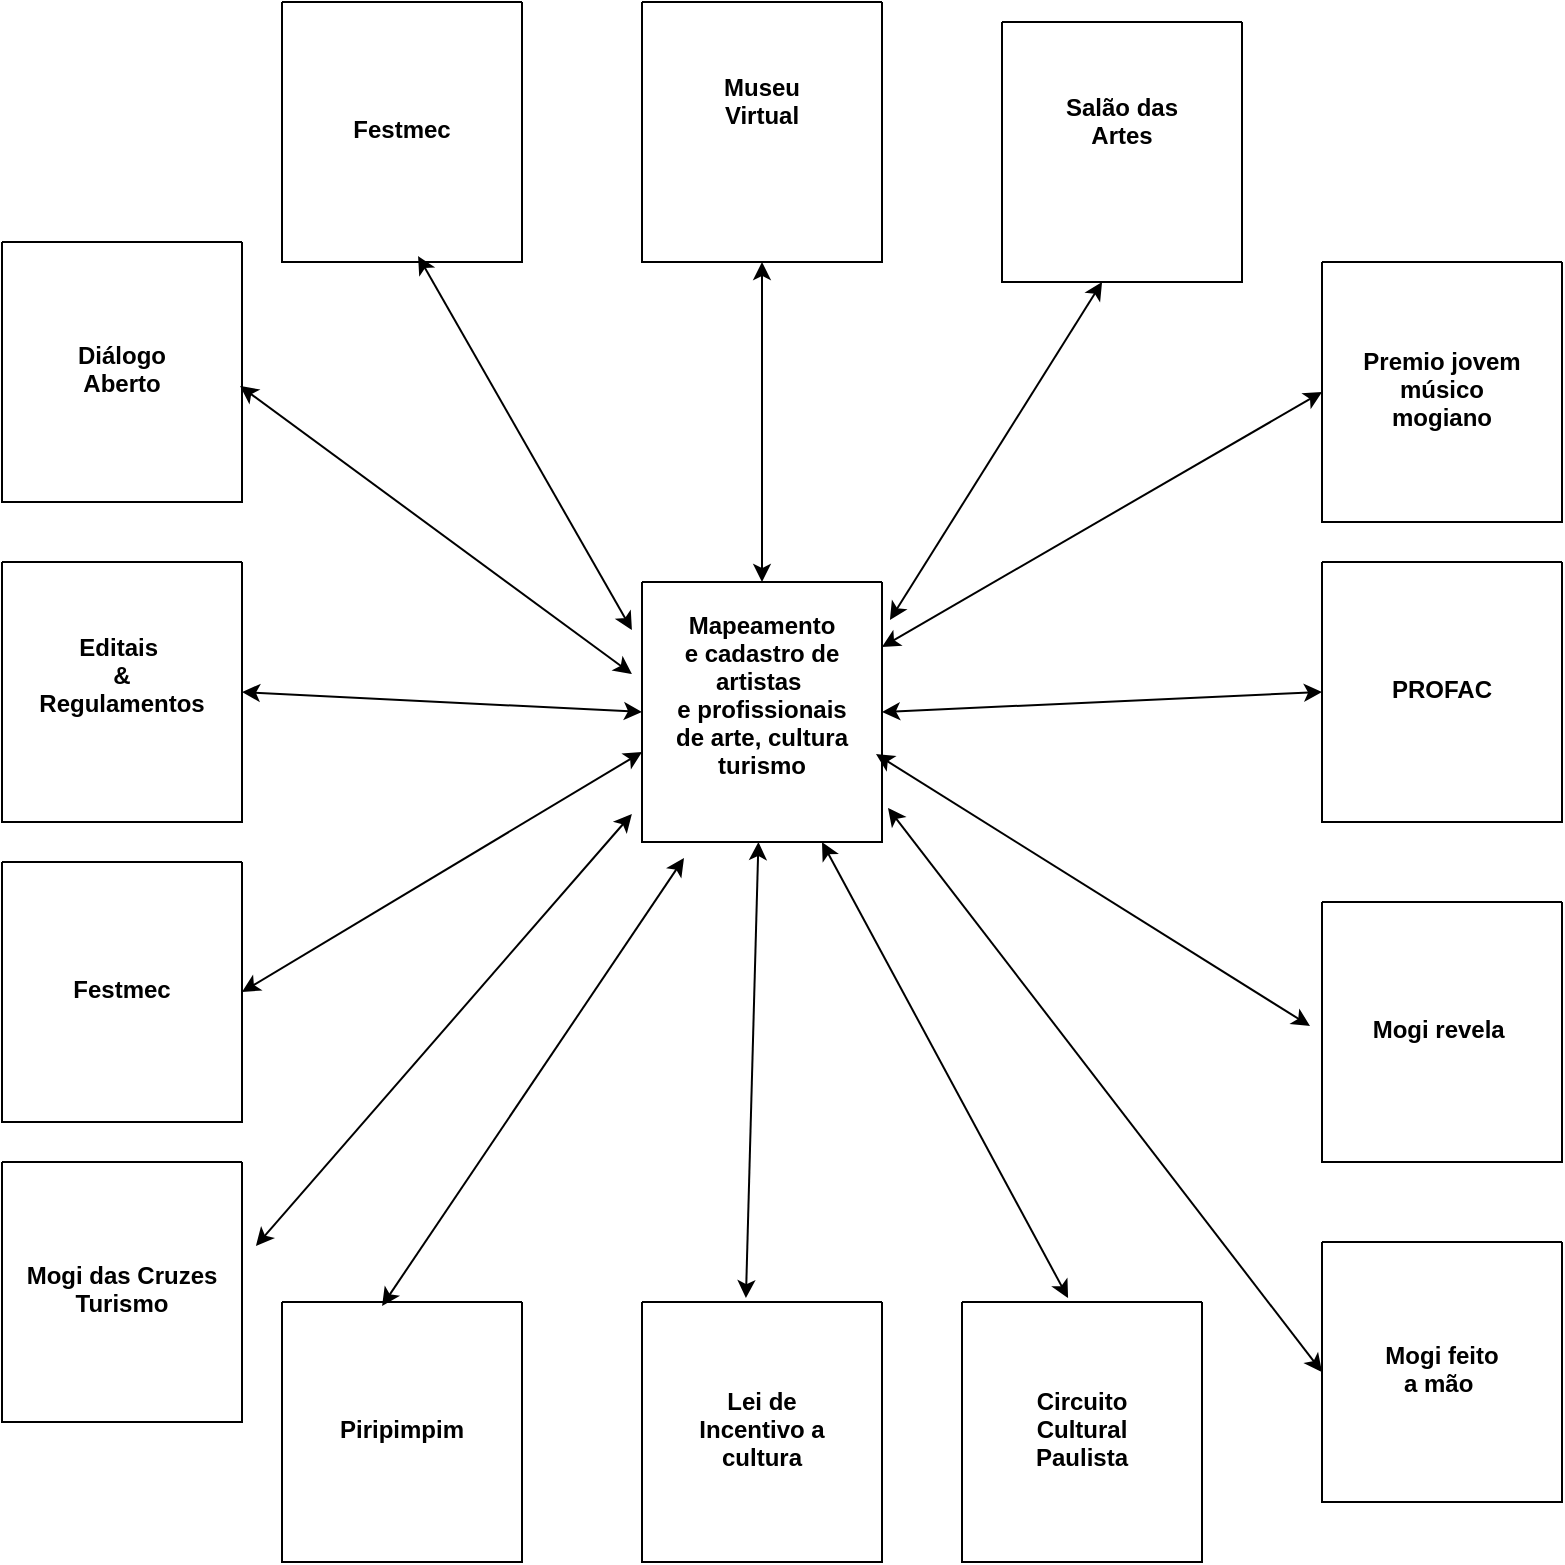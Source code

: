 <mxfile version="21.1.2" type="github">
  <diagram name="Page-1" id="42789a77-a242-8287-6e28-9cd8cfd52e62">
    <mxGraphModel dx="1121" dy="607" grid="1" gridSize="10" guides="1" tooltips="1" connect="1" arrows="1" fold="1" page="1" pageScale="1" pageWidth="1100" pageHeight="850" background="none" math="0" shadow="0">
      <root>
        <mxCell id="0" />
        <mxCell id="1" parent="0" />
        <mxCell id="hQ9OTcFgXKa0fK0UkeyK-3" value="&#xa;&#xa;&#xa;&#xa;&#xa;&#xa;&#xa;&#xa;Museu&#xa;Virtual&#xa;" style="swimlane;startSize=0;" vertex="1" parent="1">
          <mxGeometry x="430" y="30" width="120" height="130" as="geometry" />
        </mxCell>
        <mxCell id="hQ9OTcFgXKa0fK0UkeyK-5" value="" style="endArrow=classic;startArrow=classic;html=1;rounded=0;entryX=0.5;entryY=0;entryDx=0;entryDy=0;" edge="1" parent="1" source="hQ9OTcFgXKa0fK0UkeyK-3">
          <mxGeometry width="50" height="50" relative="1" as="geometry">
            <mxPoint x="280" y="390" as="sourcePoint" />
            <mxPoint x="490" y="320" as="targetPoint" />
          </mxGeometry>
        </mxCell>
        <mxCell id="hQ9OTcFgXKa0fK0UkeyK-6" value="" style="endArrow=classic;startArrow=classic;html=1;rounded=0;exitX=1;exitY=0.5;exitDx=0;exitDy=0;entryX=0;entryY=0.5;entryDx=0;entryDy=0;" edge="1" parent="1" source="hQ9OTcFgXKa0fK0UkeyK-13" target="hQ9OTcFgXKa0fK0UkeyK-7">
          <mxGeometry width="50" height="50" relative="1" as="geometry">
            <mxPoint x="580" y="387" as="sourcePoint" />
            <mxPoint x="720" y="383" as="targetPoint" />
          </mxGeometry>
        </mxCell>
        <mxCell id="hQ9OTcFgXKa0fK0UkeyK-7" value="&#xa;&#xa;&#xa;&#xa;&#xa;&#xa;&#xa;&#xa;&#xa;PROFAC" style="swimlane;startSize=0;" vertex="1" parent="1">
          <mxGeometry x="770" y="310" width="120" height="130" as="geometry" />
        </mxCell>
        <mxCell id="hQ9OTcFgXKa0fK0UkeyK-8" value="&#xa;&#xa;&#xa;&#xa;&#xa;&#xa;&#xa;&#xa;&#xa;Lei de&#xa;Incentivo a&#xa;cultura" style="swimlane;startSize=0;" vertex="1" parent="1">
          <mxGeometry x="430" y="680" width="120" height="130" as="geometry" />
        </mxCell>
        <mxCell id="hQ9OTcFgXKa0fK0UkeyK-10" value="" style="endArrow=classic;startArrow=classic;html=1;rounded=0;exitX=0.433;exitY=-0.015;exitDx=0;exitDy=0;exitPerimeter=0;" edge="1" parent="1" source="hQ9OTcFgXKa0fK0UkeyK-8" target="hQ9OTcFgXKa0fK0UkeyK-13">
          <mxGeometry width="50" height="50" relative="1" as="geometry">
            <mxPoint x="250" y="554" as="sourcePoint" />
            <mxPoint x="490" y="490" as="targetPoint" />
          </mxGeometry>
        </mxCell>
        <mxCell id="hQ9OTcFgXKa0fK0UkeyK-11" value="&#xa;&#xa;&#xa;&#xa;&#xa;&#xa;&#xa;&#xa;Editais &#xa;&amp;&#xa;Regulamentos" style="swimlane;startSize=0;" vertex="1" parent="1">
          <mxGeometry x="110" y="310" width="120" height="130" as="geometry" />
        </mxCell>
        <mxCell id="hQ9OTcFgXKa0fK0UkeyK-12" value="" style="endArrow=classic;startArrow=classic;html=1;rounded=0;exitX=1;exitY=0.5;exitDx=0;exitDy=0;entryX=0;entryY=0.5;entryDx=0;entryDy=0;" edge="1" parent="1" source="hQ9OTcFgXKa0fK0UkeyK-11" target="hQ9OTcFgXKa0fK0UkeyK-13">
          <mxGeometry width="50" height="50" relative="1" as="geometry">
            <mxPoint x="290" y="400" as="sourcePoint" />
            <mxPoint x="399.05" y="389.02" as="targetPoint" />
          </mxGeometry>
        </mxCell>
        <mxCell id="hQ9OTcFgXKa0fK0UkeyK-13" value="&#xa;&#xa;&#xa;&#xa;&#xa;&#xa;&#xa;&#xa;&#xa;Mapeamento&#xa;e cadastro de&#xa;artistas &#xa;e profissionais&#xa;de arte, cultura&#xa;turismo&#xa;" style="swimlane;startSize=0;" vertex="1" parent="1">
          <mxGeometry x="430" y="320" width="120" height="130" as="geometry" />
        </mxCell>
        <mxCell id="hQ9OTcFgXKa0fK0UkeyK-14" value="&#xa;&#xa;&#xa;&#xa;&#xa;&#xa;&#xa;&#xa;&#xa;Salão das&#xa;Artes&#xa;&#xa;" style="swimlane;startSize=0;" vertex="1" parent="1">
          <mxGeometry x="610" y="40" width="120" height="130" as="geometry" />
        </mxCell>
        <mxCell id="hQ9OTcFgXKa0fK0UkeyK-15" value="" style="endArrow=classic;startArrow=classic;html=1;rounded=0;entryX=1.033;entryY=0.146;entryDx=0;entryDy=0;entryPerimeter=0;exitX=0.417;exitY=1;exitDx=0;exitDy=0;exitPerimeter=0;" edge="1" parent="1" source="hQ9OTcFgXKa0fK0UkeyK-14" target="hQ9OTcFgXKa0fK0UkeyK-13">
          <mxGeometry width="50" height="50" relative="1" as="geometry">
            <mxPoint x="660" y="240" as="sourcePoint" />
            <mxPoint x="660" y="340" as="targetPoint" />
          </mxGeometry>
        </mxCell>
        <mxCell id="hQ9OTcFgXKa0fK0UkeyK-16" value="&#xa;&#xa;&#xa;&#xa;&#xa;&#xa;&#xa;&#xa;&#xa;Mogi feito&#xa;a mão " style="swimlane;startSize=0;" vertex="1" parent="1">
          <mxGeometry x="770" y="650" width="120" height="130" as="geometry" />
        </mxCell>
        <mxCell id="hQ9OTcFgXKa0fK0UkeyK-18" value="" style="endArrow=classic;startArrow=classic;html=1;rounded=0;entryX=0;entryY=0.5;entryDx=0;entryDy=0;exitX=1.025;exitY=0.869;exitDx=0;exitDy=0;exitPerimeter=0;" edge="1" parent="1" source="hQ9OTcFgXKa0fK0UkeyK-13" target="hQ9OTcFgXKa0fK0UkeyK-16">
          <mxGeometry width="50" height="50" relative="1" as="geometry">
            <mxPoint x="520" y="470" as="sourcePoint" />
            <mxPoint x="570" y="420" as="targetPoint" />
          </mxGeometry>
        </mxCell>
        <mxCell id="hQ9OTcFgXKa0fK0UkeyK-19" value="&#xa;&#xa;&#xa;&#xa;&#xa;&#xa;&#xa;&#xa;&#xa;Festmec" style="swimlane;startSize=0;" vertex="1" parent="1">
          <mxGeometry x="250" y="30" width="120" height="130" as="geometry" />
        </mxCell>
        <mxCell id="hQ9OTcFgXKa0fK0UkeyK-21" value="" style="endArrow=classic;startArrow=classic;html=1;rounded=0;entryX=-0.042;entryY=0.185;entryDx=0;entryDy=0;entryPerimeter=0;exitX=0.567;exitY=0.977;exitDx=0;exitDy=0;exitPerimeter=0;" edge="1" parent="1" source="hQ9OTcFgXKa0fK0UkeyK-19" target="hQ9OTcFgXKa0fK0UkeyK-13">
          <mxGeometry width="50" height="50" relative="1" as="geometry">
            <mxPoint x="299.5" y="260" as="sourcePoint" />
            <mxPoint x="299.5" y="360" as="targetPoint" />
          </mxGeometry>
        </mxCell>
        <mxCell id="hQ9OTcFgXKa0fK0UkeyK-24" value="&#xa;&#xa;&#xa;&#xa;&#xa;&#xa;&#xa;&#xa;&#xa;Festmec" style="swimlane;startSize=0;" vertex="1" parent="1">
          <mxGeometry x="110" y="460" width="120" height="130" as="geometry" />
        </mxCell>
        <mxCell id="hQ9OTcFgXKa0fK0UkeyK-25" value="" style="endArrow=classic;startArrow=classic;html=1;rounded=0;entryX=0;entryY=0.654;entryDx=0;entryDy=0;exitX=1;exitY=0.5;exitDx=0;exitDy=0;entryPerimeter=0;" edge="1" parent="1" source="hQ9OTcFgXKa0fK0UkeyK-24" target="hQ9OTcFgXKa0fK0UkeyK-13">
          <mxGeometry width="50" height="50" relative="1" as="geometry">
            <mxPoint x="300" y="460" as="sourcePoint" />
            <mxPoint x="407" y="527" as="targetPoint" />
          </mxGeometry>
        </mxCell>
        <mxCell id="hQ9OTcFgXKa0fK0UkeyK-27" value="&#xa;&#xa;&#xa;&#xa;&#xa;&#xa;&#xa;&#xa;&#xa;Piripimpim" style="swimlane;startSize=0;" vertex="1" parent="1">
          <mxGeometry x="250" y="680" width="120" height="130" as="geometry" />
        </mxCell>
        <mxCell id="hQ9OTcFgXKa0fK0UkeyK-31" value="" style="endArrow=classic;startArrow=classic;html=1;rounded=0;entryX=0.175;entryY=1.062;entryDx=0;entryDy=0;entryPerimeter=0;exitX=0.417;exitY=0.015;exitDx=0;exitDy=0;exitPerimeter=0;" edge="1" parent="1" source="hQ9OTcFgXKa0fK0UkeyK-27" target="hQ9OTcFgXKa0fK0UkeyK-13">
          <mxGeometry width="50" height="50" relative="1" as="geometry">
            <mxPoint x="173" y="600" as="sourcePoint" />
            <mxPoint x="447" y="480" as="targetPoint" />
          </mxGeometry>
        </mxCell>
        <mxCell id="hQ9OTcFgXKa0fK0UkeyK-32" value="&#xa;&#xa;&#xa;&#xa;&#xa;&#xa;&#xa;&#xa;&#xa;Circuito &#xa;Cultural&#xa;Paulista" style="swimlane;startSize=0;" vertex="1" parent="1">
          <mxGeometry x="590" y="680" width="120" height="130" as="geometry" />
        </mxCell>
        <mxCell id="hQ9OTcFgXKa0fK0UkeyK-33" value="" style="endArrow=classic;startArrow=classic;html=1;rounded=0;entryX=0.442;entryY=-0.015;entryDx=0;entryDy=0;exitX=1.025;exitY=0.869;exitDx=0;exitDy=0;exitPerimeter=0;entryPerimeter=0;" edge="1" parent="1" target="hQ9OTcFgXKa0fK0UkeyK-32">
          <mxGeometry width="50" height="50" relative="1" as="geometry">
            <mxPoint x="520" y="450" as="sourcePoint" />
            <mxPoint x="687" y="612" as="targetPoint" />
          </mxGeometry>
        </mxCell>
        <mxCell id="hQ9OTcFgXKa0fK0UkeyK-35" value="&#xa;&#xa;&#xa;&#xa;&#xa;&#xa;&#xa;&#xa;&#xa;Premio jovem&#xa;músico&#xa;mogiano" style="swimlane;startSize=0;" vertex="1" parent="1">
          <mxGeometry x="770" y="160" width="120" height="130" as="geometry" />
        </mxCell>
        <mxCell id="hQ9OTcFgXKa0fK0UkeyK-36" value="" style="endArrow=classic;startArrow=classic;html=1;rounded=0;entryX=1;entryY=0.25;entryDx=0;entryDy=0;exitX=0;exitY=0.5;exitDx=0;exitDy=0;" edge="1" parent="1" source="hQ9OTcFgXKa0fK0UkeyK-35" target="hQ9OTcFgXKa0fK0UkeyK-13">
          <mxGeometry width="50" height="50" relative="1" as="geometry">
            <mxPoint x="710" y="170" as="sourcePoint" />
            <mxPoint x="564" y="349" as="targetPoint" />
          </mxGeometry>
        </mxCell>
        <mxCell id="hQ9OTcFgXKa0fK0UkeyK-37" value="&#xa;&#xa;&#xa;&#xa;&#xa;&#xa;&#xa;&#xa;&#xa;Diálogo&#xa;Aberto" style="swimlane;startSize=0;" vertex="1" parent="1">
          <mxGeometry x="110" y="150" width="120" height="130" as="geometry" />
        </mxCell>
        <mxCell id="hQ9OTcFgXKa0fK0UkeyK-39" value="" style="endArrow=classic;startArrow=classic;html=1;rounded=0;entryX=-0.042;entryY=0.354;entryDx=0;entryDy=0;entryPerimeter=0;exitX=0.992;exitY=0.554;exitDx=0;exitDy=0;exitPerimeter=0;" edge="1" parent="1" source="hQ9OTcFgXKa0fK0UkeyK-37" target="hQ9OTcFgXKa0fK0UkeyK-13">
          <mxGeometry width="50" height="50" relative="1" as="geometry">
            <mxPoint x="263" y="220" as="sourcePoint" />
            <mxPoint x="370" y="387" as="targetPoint" />
          </mxGeometry>
        </mxCell>
        <mxCell id="hQ9OTcFgXKa0fK0UkeyK-40" value="&#xa;&#xa;&#xa;&#xa;&#xa;&#xa;&#xa;&#xa;&#xa;Mogi revela " style="swimlane;startSize=0;" vertex="1" parent="1">
          <mxGeometry x="770" y="480" width="120" height="130" as="geometry" />
        </mxCell>
        <mxCell id="hQ9OTcFgXKa0fK0UkeyK-41" value="" style="endArrow=classic;startArrow=classic;html=1;rounded=0;exitX=0.975;exitY=0.662;exitDx=0;exitDy=0;entryX=-0.05;entryY=0.477;entryDx=0;entryDy=0;entryPerimeter=0;exitPerimeter=0;" edge="1" parent="1" source="hQ9OTcFgXKa0fK0UkeyK-13" target="hQ9OTcFgXKa0fK0UkeyK-40">
          <mxGeometry width="50" height="50" relative="1" as="geometry">
            <mxPoint x="550" y="420" as="sourcePoint" />
            <mxPoint x="850" y="430" as="targetPoint" />
          </mxGeometry>
        </mxCell>
        <mxCell id="hQ9OTcFgXKa0fK0UkeyK-43" value="&#xa;&#xa;&#xa;&#xa;&#xa;&#xa;&#xa;&#xa;&#xa;Mogi das Cruzes&#xa;Turismo" style="swimlane;startSize=0;" vertex="1" parent="1">
          <mxGeometry x="110" y="610" width="120" height="130" as="geometry" />
        </mxCell>
        <mxCell id="hQ9OTcFgXKa0fK0UkeyK-44" value="" style="endArrow=classic;startArrow=classic;html=1;rounded=0;entryX=-0.042;entryY=0.892;entryDx=0;entryDy=0;exitX=1.058;exitY=0.323;exitDx=0;exitDy=0;exitPerimeter=0;entryPerimeter=0;" edge="1" parent="1" source="hQ9OTcFgXKa0fK0UkeyK-43" target="hQ9OTcFgXKa0fK0UkeyK-13">
          <mxGeometry width="50" height="50" relative="1" as="geometry">
            <mxPoint x="230" y="590" as="sourcePoint" />
            <mxPoint x="430" y="483" as="targetPoint" />
          </mxGeometry>
        </mxCell>
      </root>
    </mxGraphModel>
  </diagram>
</mxfile>
